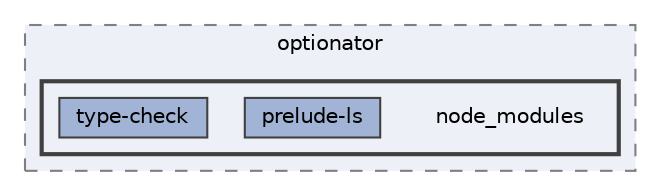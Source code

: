 digraph "pkiclassroomrescheduler/src/main/frontend/node_modules/optionator/node_modules"
{
 // LATEX_PDF_SIZE
  bgcolor="transparent";
  edge [fontname=Helvetica,fontsize=10,labelfontname=Helvetica,labelfontsize=10];
  node [fontname=Helvetica,fontsize=10,shape=box,height=0.2,width=0.4];
  compound=true
  subgraph clusterdir_aaf457c9c2b58cd4d748a57e481a5999 {
    graph [ bgcolor="#edf0f7", pencolor="grey50", label="optionator", fontname=Helvetica,fontsize=10 style="filled,dashed", URL="dir_aaf457c9c2b58cd4d748a57e481a5999.html",tooltip=""]
  subgraph clusterdir_1bdcf973e9182d3747caa74b02747bb1 {
    graph [ bgcolor="#edf0f7", pencolor="grey25", label="", fontname=Helvetica,fontsize=10 style="filled,bold", URL="dir_1bdcf973e9182d3747caa74b02747bb1.html",tooltip=""]
    dir_1bdcf973e9182d3747caa74b02747bb1 [shape=plaintext, label="node_modules"];
  dir_7bd97619712397d5886ac74f419490f2 [label="prelude-ls", fillcolor="#a2b4d6", color="grey25", style="filled", URL="dir_7bd97619712397d5886ac74f419490f2.html",tooltip=""];
  dir_4912f7d776d3273eafadbd921fe35703 [label="type-check", fillcolor="#a2b4d6", color="grey25", style="filled", URL="dir_4912f7d776d3273eafadbd921fe35703.html",tooltip=""];
  }
  }
}

